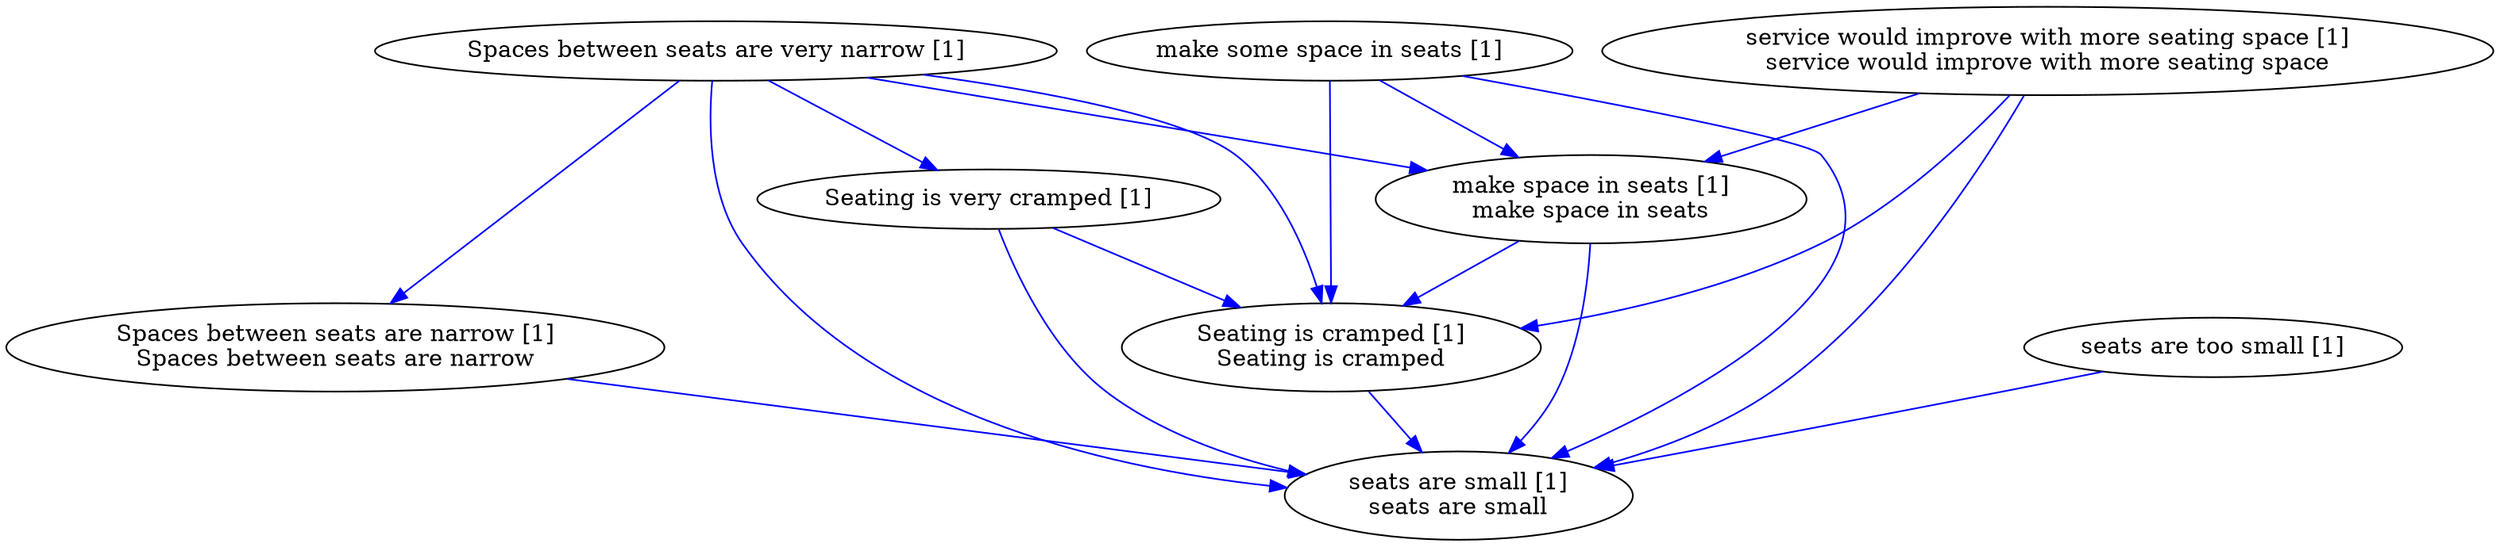 digraph collapsedGraph {
"Seating is very cramped [1]""Seating is cramped [1]\nSeating is cramped""Spaces between seats are very narrow [1]""Spaces between seats are narrow [1]\nSpaces between seats are narrow""make some space in seats [1]""make space in seats [1]\nmake space in seats""seats are too small [1]""seats are small [1]\nseats are small""service would improve with more seating space [1]\nservice would improve with more seating space""Seating is very cramped [1]" -> "Seating is cramped [1]\nSeating is cramped" [color=blue]
"Spaces between seats are very narrow [1]" -> "Spaces between seats are narrow [1]\nSpaces between seats are narrow" [color=blue]
"Spaces between seats are very narrow [1]" -> "Seating is very cramped [1]" [color=blue]
"make some space in seats [1]" -> "make space in seats [1]\nmake space in seats" [color=blue]
"Spaces between seats are very narrow [1]" -> "make space in seats [1]\nmake space in seats" [color=blue]
"make some space in seats [1]" -> "Seating is cramped [1]\nSeating is cramped" [color=blue]
"make space in seats [1]\nmake space in seats" -> "Seating is cramped [1]\nSeating is cramped" [color=blue]
"seats are too small [1]" -> "seats are small [1]\nseats are small" [color=blue]
"Seating is very cramped [1]" -> "seats are small [1]\nseats are small" [color=blue]
"Seating is cramped [1]\nSeating is cramped" -> "seats are small [1]\nseats are small" [color=blue]
"Spaces between seats are very narrow [1]" -> "seats are small [1]\nseats are small" [color=blue]
"Spaces between seats are narrow [1]\nSpaces between seats are narrow" -> "seats are small [1]\nseats are small" [color=blue]
"make some space in seats [1]" -> "seats are small [1]\nseats are small" [color=blue]
"make space in seats [1]\nmake space in seats" -> "seats are small [1]\nseats are small" [color=blue]
"service would improve with more seating space [1]\nservice would improve with more seating space" -> "make space in seats [1]\nmake space in seats" [color=blue]
"service would improve with more seating space [1]\nservice would improve with more seating space" -> "seats are small [1]\nseats are small" [color=blue]
"Spaces between seats are very narrow [1]" -> "Seating is cramped [1]\nSeating is cramped" [color=blue]
"service would improve with more seating space [1]\nservice would improve with more seating space" -> "Seating is cramped [1]\nSeating is cramped" [color=blue]
}